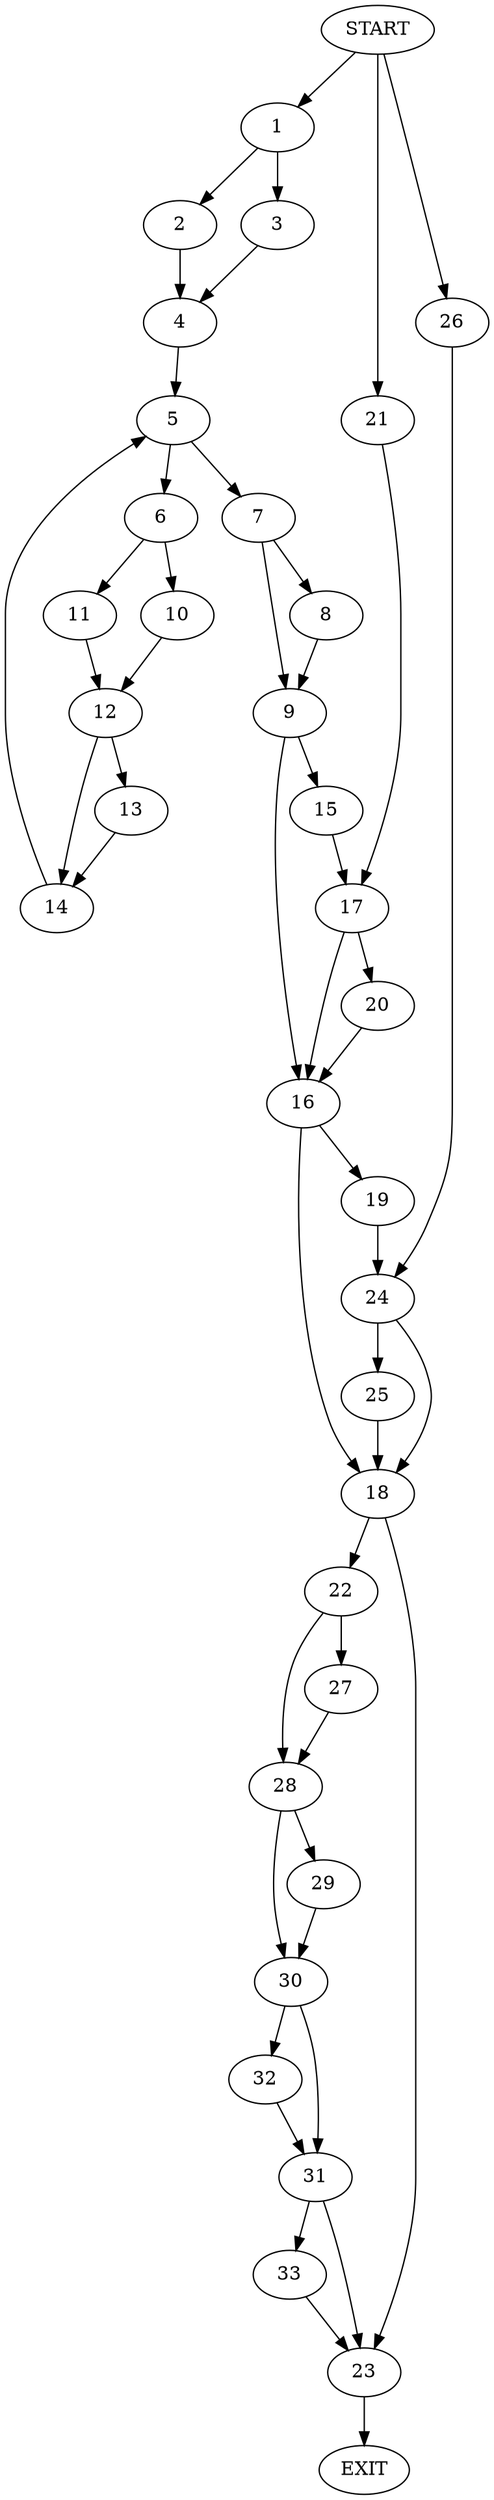 digraph {
0 [label="START"]
34 [label="EXIT"]
0 -> 1
1 -> 2
1 -> 3
3 -> 4
2 -> 4
4 -> 5
5 -> 6
5 -> 7
7 -> 8
7 -> 9
6 -> 10
6 -> 11
11 -> 12
10 -> 12
12 -> 13
12 -> 14
13 -> 14
14 -> 5
9 -> 15
9 -> 16
8 -> 9
15 -> 17
16 -> 18
16 -> 19
17 -> 20
17 -> 16
0 -> 21
21 -> 17
20 -> 16
18 -> 22
18 -> 23
19 -> 24
24 -> 18
24 -> 25
0 -> 26
26 -> 24
25 -> 18
22 -> 27
22 -> 28
23 -> 34
27 -> 28
28 -> 29
28 -> 30
29 -> 30
30 -> 31
30 -> 32
32 -> 31
31 -> 33
31 -> 23
33 -> 23
}

